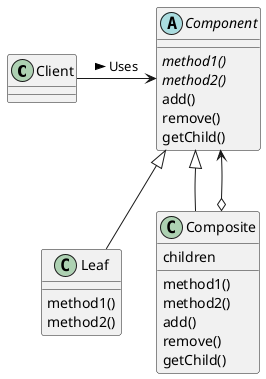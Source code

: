 @startuml Composite pattern

class Client {
}

abstract Component {
  {abstract} method1()
  {abstract} method2()
  add()
  remove()
  getChild()
}

class Leaf {
  method1()
  method2()
}

class Composite {
  children
  method1()
  method2()
  add()
  remove()
  getChild()
}

Client -right-> Component : Uses >
Leaf -up-|> Component
Composite -up-|> Component
Composite o-up-> Component

@enduml
